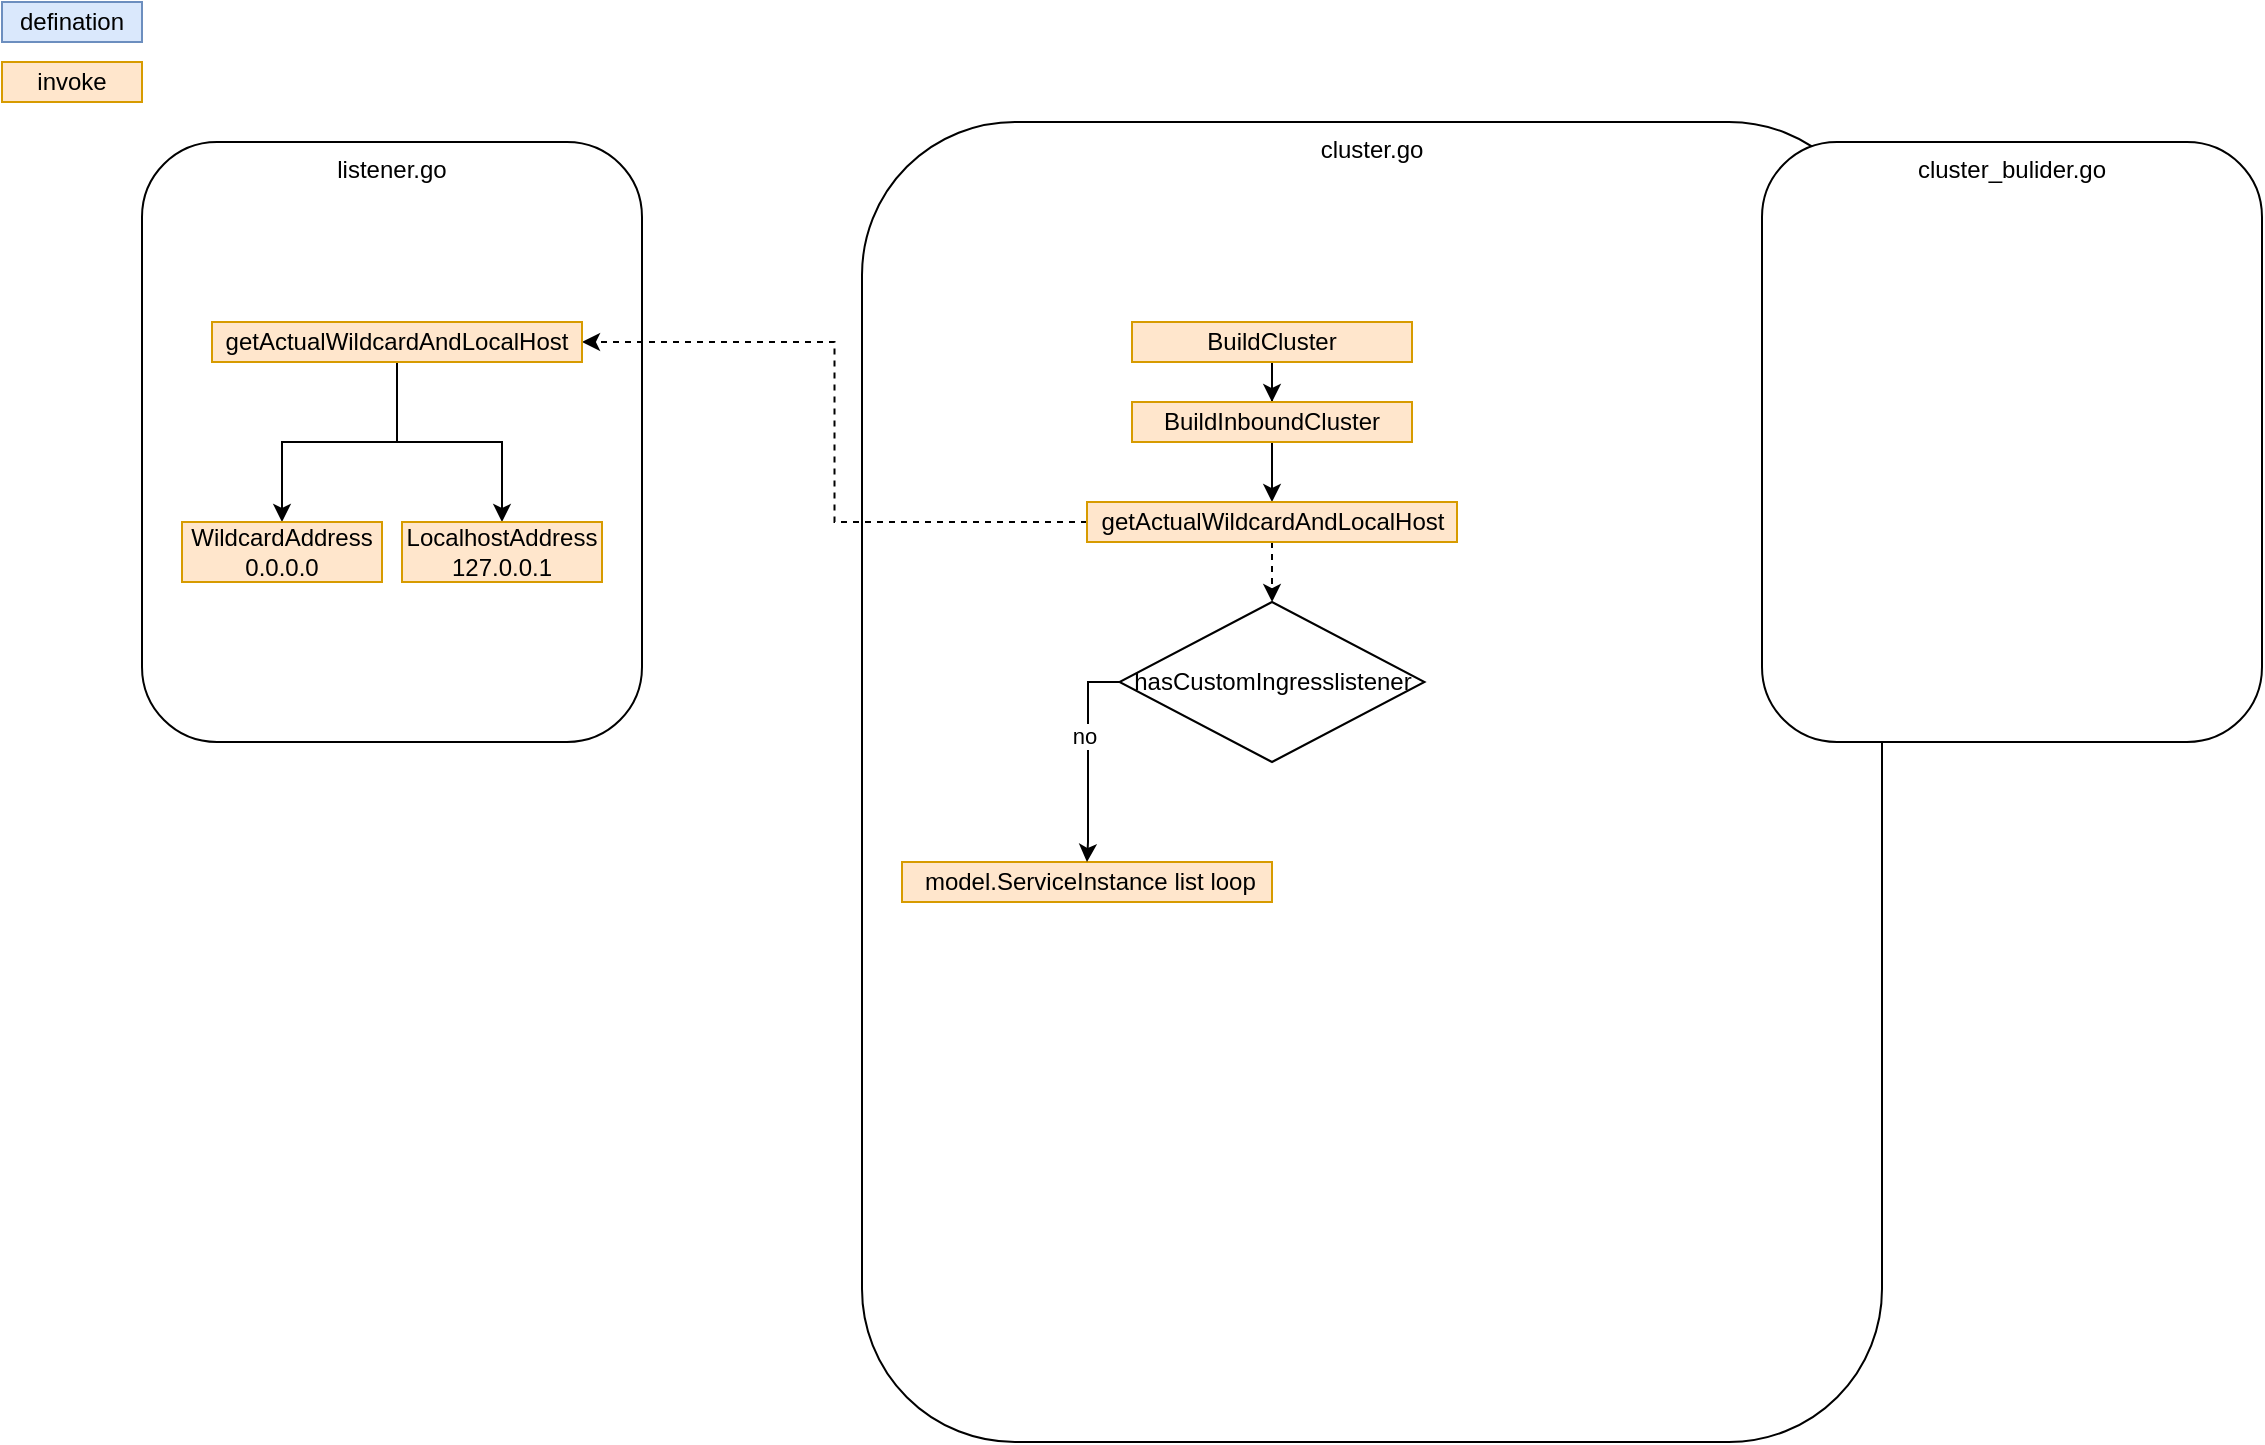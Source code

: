 <mxfile version="14.2.5" type="github">
  <diagram id="sTk17ND-MVLnAbTTWL7x" name="Page-1">
    <mxGraphModel dx="1632" dy="437" grid="1" gridSize="10" guides="1" tooltips="1" connect="1" arrows="1" fold="1" page="1" pageScale="1" pageWidth="850" pageHeight="1100" math="0" shadow="0">
      <root>
        <mxCell id="0" />
        <mxCell id="1" parent="0" />
        <mxCell id="Sp3UNYY1HzuNe6qbwxSw-11" value="listener.go" style="rounded=1;whiteSpace=wrap;html=1;verticalAlign=top;" vertex="1" parent="1">
          <mxGeometry x="-320" y="100" width="250" height="300" as="geometry" />
        </mxCell>
        <mxCell id="Sp3UNYY1HzuNe6qbwxSw-1" value="cluster.go" style="rounded=1;whiteSpace=wrap;html=1;verticalAlign=top;" vertex="1" parent="1">
          <mxGeometry x="40" y="90" width="510" height="660" as="geometry" />
        </mxCell>
        <mxCell id="Sp3UNYY1HzuNe6qbwxSw-6" style="edgeStyle=orthogonalEdgeStyle;rounded=0;orthogonalLoop=1;jettySize=auto;html=1;" edge="1" parent="1" source="Sp3UNYY1HzuNe6qbwxSw-2" target="Sp3UNYY1HzuNe6qbwxSw-4">
          <mxGeometry relative="1" as="geometry" />
        </mxCell>
        <mxCell id="Sp3UNYY1HzuNe6qbwxSw-2" value="BuildCluster" style="text;html=1;strokeColor=#d79b00;fillColor=#ffe6cc;align=center;verticalAlign=middle;whiteSpace=wrap;rounded=0;" vertex="1" parent="1">
          <mxGeometry x="175" y="190" width="140" height="20" as="geometry" />
        </mxCell>
        <mxCell id="Sp3UNYY1HzuNe6qbwxSw-3" value="cluster_bulider.go" style="rounded=1;whiteSpace=wrap;html=1;verticalAlign=top;" vertex="1" parent="1">
          <mxGeometry x="490" y="100" width="250" height="300" as="geometry" />
        </mxCell>
        <mxCell id="Sp3UNYY1HzuNe6qbwxSw-16" value="" style="edgeStyle=orthogonalEdgeStyle;rounded=0;orthogonalLoop=1;jettySize=auto;html=1;" edge="1" parent="1" source="Sp3UNYY1HzuNe6qbwxSw-4" target="Sp3UNYY1HzuNe6qbwxSw-10">
          <mxGeometry relative="1" as="geometry" />
        </mxCell>
        <mxCell id="Sp3UNYY1HzuNe6qbwxSw-4" value="BuildInboundCluster" style="text;html=1;strokeColor=#d79b00;fillColor=#ffe6cc;align=center;verticalAlign=middle;whiteSpace=wrap;rounded=0;" vertex="1" parent="1">
          <mxGeometry x="175" y="230" width="140" height="20" as="geometry" />
        </mxCell>
        <mxCell id="Sp3UNYY1HzuNe6qbwxSw-17" style="edgeStyle=orthogonalEdgeStyle;rounded=0;orthogonalLoop=1;jettySize=auto;html=1;entryX=1;entryY=0.5;entryDx=0;entryDy=0;dashed=1;" edge="1" parent="1" source="Sp3UNYY1HzuNe6qbwxSw-10" target="Sp3UNYY1HzuNe6qbwxSw-12">
          <mxGeometry relative="1" as="geometry" />
        </mxCell>
        <mxCell id="Sp3UNYY1HzuNe6qbwxSw-24" value="" style="edgeStyle=orthogonalEdgeStyle;rounded=0;orthogonalLoop=1;jettySize=auto;html=1;dashed=1;" edge="1" parent="1" source="Sp3UNYY1HzuNe6qbwxSw-10" target="Sp3UNYY1HzuNe6qbwxSw-21">
          <mxGeometry relative="1" as="geometry" />
        </mxCell>
        <mxCell id="Sp3UNYY1HzuNe6qbwxSw-10" value="getActualWildcardAndLocalHost" style="text;html=1;strokeColor=#d79b00;fillColor=#ffe6cc;align=center;verticalAlign=middle;whiteSpace=wrap;rounded=0;" vertex="1" parent="1">
          <mxGeometry x="152.5" y="280" width="185" height="20" as="geometry" />
        </mxCell>
        <mxCell id="Sp3UNYY1HzuNe6qbwxSw-25" style="edgeStyle=orthogonalEdgeStyle;rounded=0;orthogonalLoop=1;jettySize=auto;html=1;entryX=0.5;entryY=0;entryDx=0;entryDy=0;" edge="1" parent="1" source="Sp3UNYY1HzuNe6qbwxSw-12" target="Sp3UNYY1HzuNe6qbwxSw-19">
          <mxGeometry relative="1" as="geometry" />
        </mxCell>
        <mxCell id="Sp3UNYY1HzuNe6qbwxSw-26" style="edgeStyle=orthogonalEdgeStyle;rounded=0;orthogonalLoop=1;jettySize=auto;html=1;entryX=0.5;entryY=0;entryDx=0;entryDy=0;" edge="1" parent="1" source="Sp3UNYY1HzuNe6qbwxSw-12" target="Sp3UNYY1HzuNe6qbwxSw-18">
          <mxGeometry relative="1" as="geometry" />
        </mxCell>
        <mxCell id="Sp3UNYY1HzuNe6qbwxSw-12" value="getActualWildcardAndLocalHost" style="text;html=1;strokeColor=#d79b00;fillColor=#ffe6cc;align=center;verticalAlign=middle;whiteSpace=wrap;rounded=0;" vertex="1" parent="1">
          <mxGeometry x="-285" y="190" width="185" height="20" as="geometry" />
        </mxCell>
        <mxCell id="Sp3UNYY1HzuNe6qbwxSw-14" value="defination" style="text;html=1;strokeColor=#6c8ebf;fillColor=#dae8fc;align=center;verticalAlign=middle;whiteSpace=wrap;rounded=0;" vertex="1" parent="1">
          <mxGeometry x="-390" y="30" width="70" height="20" as="geometry" />
        </mxCell>
        <mxCell id="Sp3UNYY1HzuNe6qbwxSw-15" value="invoke" style="text;html=1;strokeColor=#d79b00;fillColor=#ffe6cc;align=center;verticalAlign=middle;whiteSpace=wrap;rounded=0;" vertex="1" parent="1">
          <mxGeometry x="-390" y="60" width="70" height="20" as="geometry" />
        </mxCell>
        <mxCell id="Sp3UNYY1HzuNe6qbwxSw-18" value="WildcardAddress&lt;br&gt;0.0.0.0" style="text;html=1;strokeColor=#d79b00;fillColor=#ffe6cc;align=center;verticalAlign=middle;whiteSpace=wrap;rounded=0;" vertex="1" parent="1">
          <mxGeometry x="-300" y="290" width="100" height="30" as="geometry" />
        </mxCell>
        <mxCell id="Sp3UNYY1HzuNe6qbwxSw-19" value="LocalhostAddress&lt;br&gt;127.0.0.1" style="text;html=1;strokeColor=#d79b00;fillColor=#ffe6cc;align=center;verticalAlign=middle;whiteSpace=wrap;rounded=0;" vertex="1" parent="1">
          <mxGeometry x="-190" y="290" width="100" height="30" as="geometry" />
        </mxCell>
        <mxCell id="Sp3UNYY1HzuNe6qbwxSw-20" value="&amp;nbsp;model.ServiceInstance list loop" style="text;html=1;strokeColor=#d79b00;fillColor=#ffe6cc;align=center;verticalAlign=middle;whiteSpace=wrap;rounded=0;" vertex="1" parent="1">
          <mxGeometry x="60" y="460" width="185" height="20" as="geometry" />
        </mxCell>
        <mxCell id="Sp3UNYY1HzuNe6qbwxSw-28" style="edgeStyle=orthogonalEdgeStyle;rounded=0;orthogonalLoop=1;jettySize=auto;html=1;entryX=0.5;entryY=0;entryDx=0;entryDy=0;" edge="1" parent="1" source="Sp3UNYY1HzuNe6qbwxSw-21" target="Sp3UNYY1HzuNe6qbwxSw-20">
          <mxGeometry relative="1" as="geometry">
            <Array as="points">
              <mxPoint x="153" y="370" />
              <mxPoint x="153" y="450" />
            </Array>
          </mxGeometry>
        </mxCell>
        <mxCell id="Sp3UNYY1HzuNe6qbwxSw-29" value="no" style="edgeLabel;html=1;align=center;verticalAlign=middle;resizable=0;points=[];" vertex="1" connectable="0" parent="Sp3UNYY1HzuNe6qbwxSw-28">
          <mxGeometry x="-0.208" y="-2" relative="1" as="geometry">
            <mxPoint as="offset" />
          </mxGeometry>
        </mxCell>
        <mxCell id="Sp3UNYY1HzuNe6qbwxSw-21" value="hasCustomIngresslistener" style="rhombus;whiteSpace=wrap;html=1;" vertex="1" parent="1">
          <mxGeometry x="168.75" y="330" width="152.5" height="80" as="geometry" />
        </mxCell>
      </root>
    </mxGraphModel>
  </diagram>
</mxfile>
